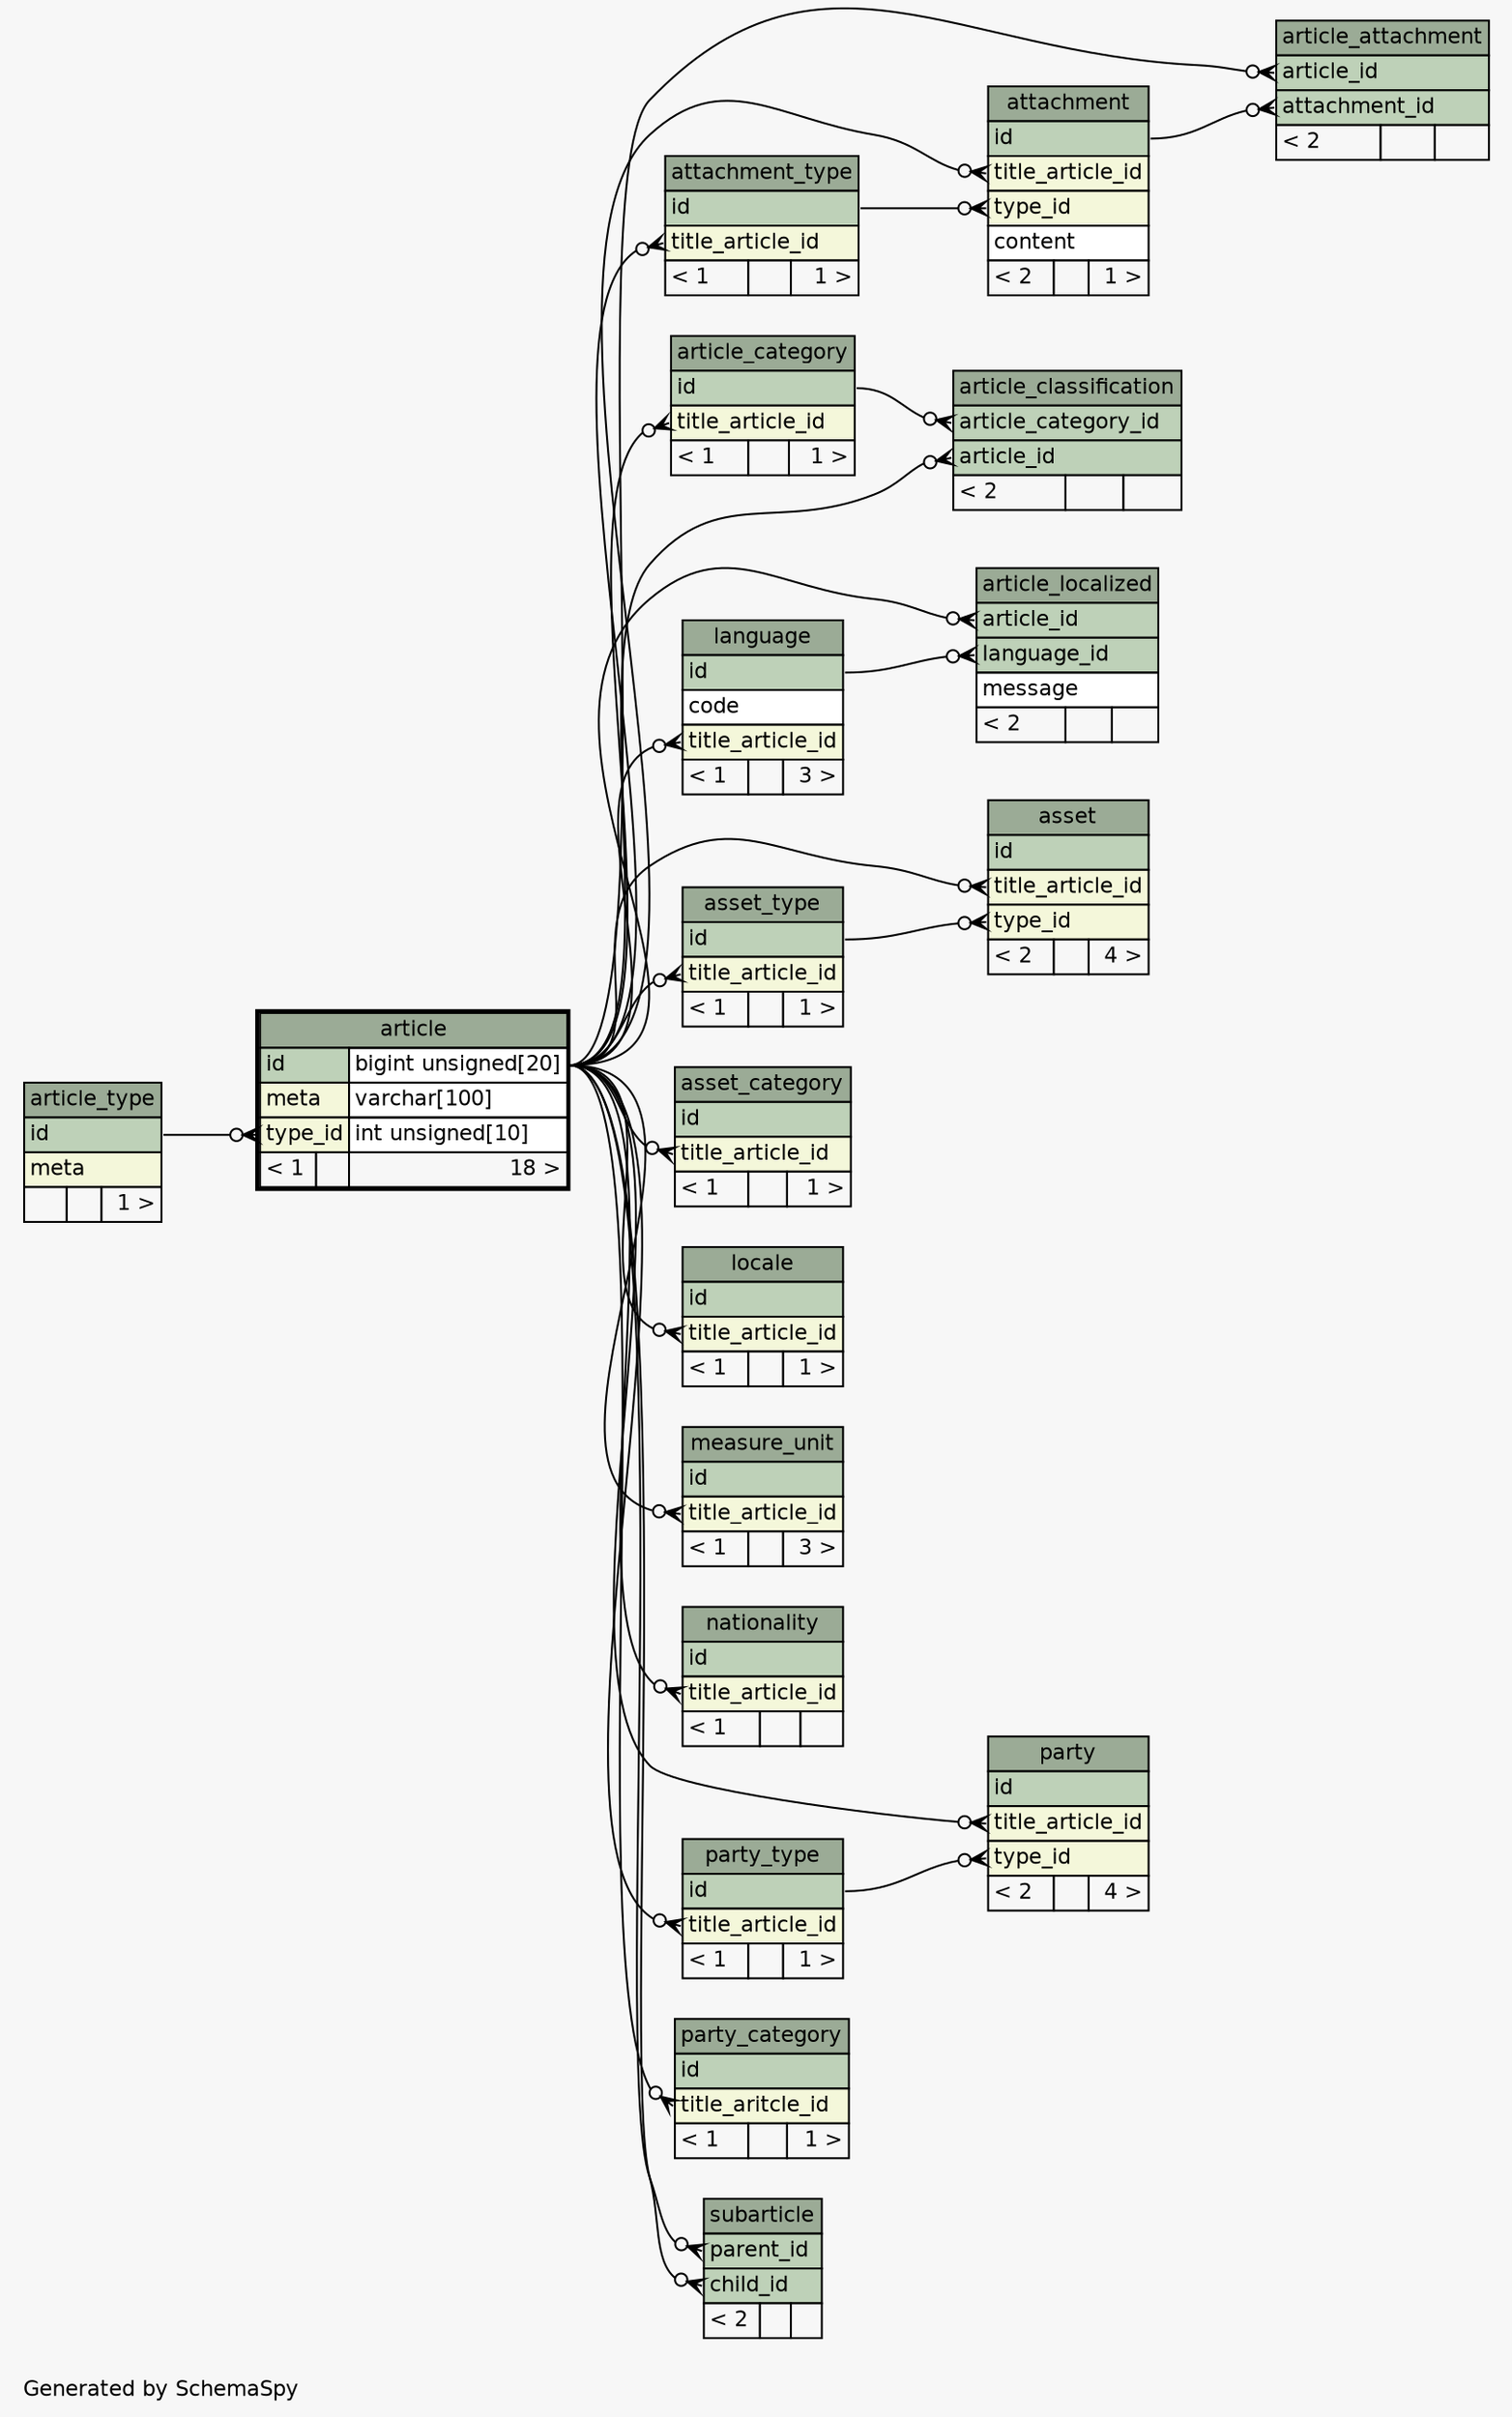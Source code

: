 // dot 2.38.0 on Linux 3.19.0-18-generic
// SchemaSpy rev 590
digraph "oneDegreeRelationshipsDiagram" {
  graph [
    rankdir="RL"
    bgcolor="#f7f7f7"
    label="\nGenerated by SchemaSpy"
    labeljust="l"
    nodesep="0.18"
    ranksep="0.46"
    fontname="Helvetica"
    fontsize="11"
  ];
  node [
    fontname="Helvetica"
    fontsize="11"
    shape="plaintext"
  ];
  edge [
    arrowsize="0.8"
  ];
  "article":"type_id":w -> "article_type":"id":e [arrowhead=none dir=back arrowtail=crowodot];
  "article_attachment":"article_id":w -> "article":"id.type":e [arrowhead=none dir=back arrowtail=crowodot];
  "article_attachment":"attachment_id":w -> "attachment":"id":e [arrowhead=none dir=back arrowtail=crowodot];
  "article_category":"title_article_id":w -> "article":"id.type":e [arrowhead=none dir=back arrowtail=crowodot];
  "article_classification":"article_category_id":w -> "article_category":"id":e [arrowhead=none dir=back arrowtail=crowodot];
  "article_classification":"article_id":w -> "article":"id.type":e [arrowhead=none dir=back arrowtail=crowodot];
  "article_localized":"article_id":w -> "article":"id.type":e [arrowhead=none dir=back arrowtail=crowodot];
  "article_localized":"language_id":w -> "language":"id":e [arrowhead=none dir=back arrowtail=crowodot];
  "asset":"title_article_id":w -> "article":"id.type":e [arrowhead=none dir=back arrowtail=crowodot];
  "asset":"type_id":w -> "asset_type":"id":e [arrowhead=none dir=back arrowtail=crowodot];
  "asset_category":"title_article_id":w -> "article":"id.type":e [arrowhead=none dir=back arrowtail=crowodot];
  "asset_type":"title_article_id":w -> "article":"id.type":e [arrowhead=none dir=back arrowtail=crowodot];
  "attachment":"title_article_id":w -> "article":"id.type":e [arrowhead=none dir=back arrowtail=crowodot];
  "attachment":"type_id":w -> "attachment_type":"id":e [arrowhead=none dir=back arrowtail=crowodot];
  "attachment_type":"title_article_id":w -> "article":"id.type":e [arrowhead=none dir=back arrowtail=crowodot];
  "language":"title_article_id":w -> "article":"id.type":e [arrowhead=none dir=back arrowtail=crowodot];
  "locale":"title_article_id":w -> "article":"id.type":e [arrowhead=none dir=back arrowtail=crowodot];
  "measure_unit":"title_article_id":w -> "article":"id.type":e [arrowhead=none dir=back arrowtail=crowodot];
  "nationality":"title_article_id":w -> "article":"id.type":e [arrowhead=none dir=back arrowtail=crowodot];
  "party":"title_article_id":w -> "article":"id.type":e [arrowhead=none dir=back arrowtail=crowodot];
  "party":"type_id":w -> "party_type":"id":e [arrowhead=none dir=back arrowtail=crowodot];
  "party_category":"title_aritcle_id":w -> "article":"id.type":e [arrowhead=none dir=back arrowtail=crowodot];
  "party_type":"title_article_id":w -> "article":"id.type":e [arrowhead=none dir=back arrowtail=crowodot];
  "subarticle":"child_id":w -> "article":"id.type":e [arrowhead=none dir=back arrowtail=crowodot];
  "subarticle":"parent_id":w -> "article":"id.type":e [arrowhead=none dir=back arrowtail=crowodot];
  "article" [
    label=<
    <TABLE BORDER="2" CELLBORDER="1" CELLSPACING="0" BGCOLOR="#ffffff">
      <TR><TD COLSPAN="3" BGCOLOR="#9bab96" ALIGN="CENTER">article</TD></TR>
      <TR><TD PORT="id" COLSPAN="2" BGCOLOR="#bed1b8" ALIGN="LEFT">id</TD><TD PORT="id.type" ALIGN="LEFT">bigint unsigned[20]</TD></TR>
      <TR><TD PORT="meta" COLSPAN="2" BGCOLOR="#f4f7da" ALIGN="LEFT">meta</TD><TD PORT="meta.type" ALIGN="LEFT">varchar[100]</TD></TR>
      <TR><TD PORT="type_id" COLSPAN="2" BGCOLOR="#f4f7da" ALIGN="LEFT">type_id</TD><TD PORT="type_id.type" ALIGN="LEFT">int unsigned[10]</TD></TR>
      <TR><TD ALIGN="LEFT" BGCOLOR="#f7f7f7">&lt; 1</TD><TD ALIGN="RIGHT" BGCOLOR="#f7f7f7">  </TD><TD ALIGN="RIGHT" BGCOLOR="#f7f7f7">18 &gt;</TD></TR>
    </TABLE>>
    URL="article.html"
    tooltip="article"
  ];
  "article_attachment" [
    label=<
    <TABLE BORDER="0" CELLBORDER="1" CELLSPACING="0" BGCOLOR="#ffffff">
      <TR><TD COLSPAN="3" BGCOLOR="#9bab96" ALIGN="CENTER">article_attachment</TD></TR>
      <TR><TD PORT="article_id" COLSPAN="3" BGCOLOR="#bed1b8" ALIGN="LEFT">article_id</TD></TR>
      <TR><TD PORT="attachment_id" COLSPAN="3" BGCOLOR="#bed1b8" ALIGN="LEFT">attachment_id</TD></TR>
      <TR><TD ALIGN="LEFT" BGCOLOR="#f7f7f7">&lt; 2</TD><TD ALIGN="RIGHT" BGCOLOR="#f7f7f7">  </TD><TD ALIGN="RIGHT" BGCOLOR="#f7f7f7">  </TD></TR>
    </TABLE>>
    URL="article_attachment.html"
    tooltip="article_attachment"
  ];
  "article_category" [
    label=<
    <TABLE BORDER="0" CELLBORDER="1" CELLSPACING="0" BGCOLOR="#ffffff">
      <TR><TD COLSPAN="3" BGCOLOR="#9bab96" ALIGN="CENTER">article_category</TD></TR>
      <TR><TD PORT="id" COLSPAN="3" BGCOLOR="#bed1b8" ALIGN="LEFT">id</TD></TR>
      <TR><TD PORT="title_article_id" COLSPAN="3" BGCOLOR="#f4f7da" ALIGN="LEFT">title_article_id</TD></TR>
      <TR><TD ALIGN="LEFT" BGCOLOR="#f7f7f7">&lt; 1</TD><TD ALIGN="RIGHT" BGCOLOR="#f7f7f7">  </TD><TD ALIGN="RIGHT" BGCOLOR="#f7f7f7">1 &gt;</TD></TR>
    </TABLE>>
    URL="article_category.html"
    tooltip="article_category"
  ];
  "article_classification" [
    label=<
    <TABLE BORDER="0" CELLBORDER="1" CELLSPACING="0" BGCOLOR="#ffffff">
      <TR><TD COLSPAN="3" BGCOLOR="#9bab96" ALIGN="CENTER">article_classification</TD></TR>
      <TR><TD PORT="article_category_id" COLSPAN="3" BGCOLOR="#bed1b8" ALIGN="LEFT">article_category_id</TD></TR>
      <TR><TD PORT="article_id" COLSPAN="3" BGCOLOR="#bed1b8" ALIGN="LEFT">article_id</TD></TR>
      <TR><TD ALIGN="LEFT" BGCOLOR="#f7f7f7">&lt; 2</TD><TD ALIGN="RIGHT" BGCOLOR="#f7f7f7">  </TD><TD ALIGN="RIGHT" BGCOLOR="#f7f7f7">  </TD></TR>
    </TABLE>>
    URL="article_classification.html"
    tooltip="article_classification"
  ];
  "article_localized" [
    label=<
    <TABLE BORDER="0" CELLBORDER="1" CELLSPACING="0" BGCOLOR="#ffffff">
      <TR><TD COLSPAN="3" BGCOLOR="#9bab96" ALIGN="CENTER">article_localized</TD></TR>
      <TR><TD PORT="article_id" COLSPAN="3" BGCOLOR="#bed1b8" ALIGN="LEFT">article_id</TD></TR>
      <TR><TD PORT="language_id" COLSPAN="3" BGCOLOR="#bed1b8" ALIGN="LEFT">language_id</TD></TR>
      <TR><TD PORT="message" COLSPAN="3" ALIGN="LEFT">message</TD></TR>
      <TR><TD ALIGN="LEFT" BGCOLOR="#f7f7f7">&lt; 2</TD><TD ALIGN="RIGHT" BGCOLOR="#f7f7f7">  </TD><TD ALIGN="RIGHT" BGCOLOR="#f7f7f7">  </TD></TR>
    </TABLE>>
    URL="article_localized.html"
    tooltip="article_localized"
  ];
  "article_type" [
    label=<
    <TABLE BORDER="0" CELLBORDER="1" CELLSPACING="0" BGCOLOR="#ffffff">
      <TR><TD COLSPAN="3" BGCOLOR="#9bab96" ALIGN="CENTER">article_type</TD></TR>
      <TR><TD PORT="id" COLSPAN="3" BGCOLOR="#bed1b8" ALIGN="LEFT">id</TD></TR>
      <TR><TD PORT="meta" COLSPAN="3" BGCOLOR="#f4f7da" ALIGN="LEFT">meta</TD></TR>
      <TR><TD ALIGN="LEFT" BGCOLOR="#f7f7f7">  </TD><TD ALIGN="RIGHT" BGCOLOR="#f7f7f7">  </TD><TD ALIGN="RIGHT" BGCOLOR="#f7f7f7">1 &gt;</TD></TR>
    </TABLE>>
    URL="article_type.html"
    tooltip="article_type"
  ];
  "asset" [
    label=<
    <TABLE BORDER="0" CELLBORDER="1" CELLSPACING="0" BGCOLOR="#ffffff">
      <TR><TD COLSPAN="3" BGCOLOR="#9bab96" ALIGN="CENTER">asset</TD></TR>
      <TR><TD PORT="id" COLSPAN="3" BGCOLOR="#bed1b8" ALIGN="LEFT">id</TD></TR>
      <TR><TD PORT="title_article_id" COLSPAN="3" BGCOLOR="#f4f7da" ALIGN="LEFT">title_article_id</TD></TR>
      <TR><TD PORT="type_id" COLSPAN="3" BGCOLOR="#f4f7da" ALIGN="LEFT">type_id</TD></TR>
      <TR><TD ALIGN="LEFT" BGCOLOR="#f7f7f7">&lt; 2</TD><TD ALIGN="RIGHT" BGCOLOR="#f7f7f7">  </TD><TD ALIGN="RIGHT" BGCOLOR="#f7f7f7">4 &gt;</TD></TR>
    </TABLE>>
    URL="asset.html"
    tooltip="asset"
  ];
  "asset_category" [
    label=<
    <TABLE BORDER="0" CELLBORDER="1" CELLSPACING="0" BGCOLOR="#ffffff">
      <TR><TD COLSPAN="3" BGCOLOR="#9bab96" ALIGN="CENTER">asset_category</TD></TR>
      <TR><TD PORT="id" COLSPAN="3" BGCOLOR="#bed1b8" ALIGN="LEFT">id</TD></TR>
      <TR><TD PORT="title_article_id" COLSPAN="3" BGCOLOR="#f4f7da" ALIGN="LEFT">title_article_id</TD></TR>
      <TR><TD ALIGN="LEFT" BGCOLOR="#f7f7f7">&lt; 1</TD><TD ALIGN="RIGHT" BGCOLOR="#f7f7f7">  </TD><TD ALIGN="RIGHT" BGCOLOR="#f7f7f7">1 &gt;</TD></TR>
    </TABLE>>
    URL="asset_category.html"
    tooltip="asset_category"
  ];
  "asset_type" [
    label=<
    <TABLE BORDER="0" CELLBORDER="1" CELLSPACING="0" BGCOLOR="#ffffff">
      <TR><TD COLSPAN="3" BGCOLOR="#9bab96" ALIGN="CENTER">asset_type</TD></TR>
      <TR><TD PORT="id" COLSPAN="3" BGCOLOR="#bed1b8" ALIGN="LEFT">id</TD></TR>
      <TR><TD PORT="title_article_id" COLSPAN="3" BGCOLOR="#f4f7da" ALIGN="LEFT">title_article_id</TD></TR>
      <TR><TD ALIGN="LEFT" BGCOLOR="#f7f7f7">&lt; 1</TD><TD ALIGN="RIGHT" BGCOLOR="#f7f7f7">  </TD><TD ALIGN="RIGHT" BGCOLOR="#f7f7f7">1 &gt;</TD></TR>
    </TABLE>>
    URL="asset_type.html"
    tooltip="asset_type"
  ];
  "attachment" [
    label=<
    <TABLE BORDER="0" CELLBORDER="1" CELLSPACING="0" BGCOLOR="#ffffff">
      <TR><TD COLSPAN="3" BGCOLOR="#9bab96" ALIGN="CENTER">attachment</TD></TR>
      <TR><TD PORT="id" COLSPAN="3" BGCOLOR="#bed1b8" ALIGN="LEFT">id</TD></TR>
      <TR><TD PORT="title_article_id" COLSPAN="3" BGCOLOR="#f4f7da" ALIGN="LEFT">title_article_id</TD></TR>
      <TR><TD PORT="type_id" COLSPAN="3" BGCOLOR="#f4f7da" ALIGN="LEFT">type_id</TD></TR>
      <TR><TD PORT="content" COLSPAN="3" ALIGN="LEFT">content</TD></TR>
      <TR><TD ALIGN="LEFT" BGCOLOR="#f7f7f7">&lt; 2</TD><TD ALIGN="RIGHT" BGCOLOR="#f7f7f7">  </TD><TD ALIGN="RIGHT" BGCOLOR="#f7f7f7">1 &gt;</TD></TR>
    </TABLE>>
    URL="attachment.html"
    tooltip="attachment"
  ];
  "attachment_type" [
    label=<
    <TABLE BORDER="0" CELLBORDER="1" CELLSPACING="0" BGCOLOR="#ffffff">
      <TR><TD COLSPAN="3" BGCOLOR="#9bab96" ALIGN="CENTER">attachment_type</TD></TR>
      <TR><TD PORT="id" COLSPAN="3" BGCOLOR="#bed1b8" ALIGN="LEFT">id</TD></TR>
      <TR><TD PORT="title_article_id" COLSPAN="3" BGCOLOR="#f4f7da" ALIGN="LEFT">title_article_id</TD></TR>
      <TR><TD ALIGN="LEFT" BGCOLOR="#f7f7f7">&lt; 1</TD><TD ALIGN="RIGHT" BGCOLOR="#f7f7f7">  </TD><TD ALIGN="RIGHT" BGCOLOR="#f7f7f7">1 &gt;</TD></TR>
    </TABLE>>
    URL="attachment_type.html"
    tooltip="attachment_type"
  ];
  "language" [
    label=<
    <TABLE BORDER="0" CELLBORDER="1" CELLSPACING="0" BGCOLOR="#ffffff">
      <TR><TD COLSPAN="3" BGCOLOR="#9bab96" ALIGN="CENTER">language</TD></TR>
      <TR><TD PORT="id" COLSPAN="3" BGCOLOR="#bed1b8" ALIGN="LEFT">id</TD></TR>
      <TR><TD PORT="code" COLSPAN="3" ALIGN="LEFT">code</TD></TR>
      <TR><TD PORT="title_article_id" COLSPAN="3" BGCOLOR="#f4f7da" ALIGN="LEFT">title_article_id</TD></TR>
      <TR><TD ALIGN="LEFT" BGCOLOR="#f7f7f7">&lt; 1</TD><TD ALIGN="RIGHT" BGCOLOR="#f7f7f7">  </TD><TD ALIGN="RIGHT" BGCOLOR="#f7f7f7">3 &gt;</TD></TR>
    </TABLE>>
    URL="language.html"
    tooltip="language"
  ];
  "locale" [
    label=<
    <TABLE BORDER="0" CELLBORDER="1" CELLSPACING="0" BGCOLOR="#ffffff">
      <TR><TD COLSPAN="3" BGCOLOR="#9bab96" ALIGN="CENTER">locale</TD></TR>
      <TR><TD PORT="id" COLSPAN="3" BGCOLOR="#bed1b8" ALIGN="LEFT">id</TD></TR>
      <TR><TD PORT="title_article_id" COLSPAN="3" BGCOLOR="#f4f7da" ALIGN="LEFT">title_article_id</TD></TR>
      <TR><TD ALIGN="LEFT" BGCOLOR="#f7f7f7">&lt; 1</TD><TD ALIGN="RIGHT" BGCOLOR="#f7f7f7">  </TD><TD ALIGN="RIGHT" BGCOLOR="#f7f7f7">1 &gt;</TD></TR>
    </TABLE>>
    URL="locale.html"
    tooltip="locale"
  ];
  "measure_unit" [
    label=<
    <TABLE BORDER="0" CELLBORDER="1" CELLSPACING="0" BGCOLOR="#ffffff">
      <TR><TD COLSPAN="3" BGCOLOR="#9bab96" ALIGN="CENTER">measure_unit</TD></TR>
      <TR><TD PORT="id" COLSPAN="3" BGCOLOR="#bed1b8" ALIGN="LEFT">id</TD></TR>
      <TR><TD PORT="title_article_id" COLSPAN="3" BGCOLOR="#f4f7da" ALIGN="LEFT">title_article_id</TD></TR>
      <TR><TD ALIGN="LEFT" BGCOLOR="#f7f7f7">&lt; 1</TD><TD ALIGN="RIGHT" BGCOLOR="#f7f7f7">  </TD><TD ALIGN="RIGHT" BGCOLOR="#f7f7f7">3 &gt;</TD></TR>
    </TABLE>>
    URL="measure_unit.html"
    tooltip="measure_unit"
  ];
  "nationality" [
    label=<
    <TABLE BORDER="0" CELLBORDER="1" CELLSPACING="0" BGCOLOR="#ffffff">
      <TR><TD COLSPAN="3" BGCOLOR="#9bab96" ALIGN="CENTER">nationality</TD></TR>
      <TR><TD PORT="id" COLSPAN="3" BGCOLOR="#bed1b8" ALIGN="LEFT">id</TD></TR>
      <TR><TD PORT="title_article_id" COLSPAN="3" BGCOLOR="#f4f7da" ALIGN="LEFT">title_article_id</TD></TR>
      <TR><TD ALIGN="LEFT" BGCOLOR="#f7f7f7">&lt; 1</TD><TD ALIGN="RIGHT" BGCOLOR="#f7f7f7">  </TD><TD ALIGN="RIGHT" BGCOLOR="#f7f7f7">  </TD></TR>
    </TABLE>>
    URL="nationality.html"
    tooltip="nationality"
  ];
  "party" [
    label=<
    <TABLE BORDER="0" CELLBORDER="1" CELLSPACING="0" BGCOLOR="#ffffff">
      <TR><TD COLSPAN="3" BGCOLOR="#9bab96" ALIGN="CENTER">party</TD></TR>
      <TR><TD PORT="id" COLSPAN="3" BGCOLOR="#bed1b8" ALIGN="LEFT">id</TD></TR>
      <TR><TD PORT="title_article_id" COLSPAN="3" BGCOLOR="#f4f7da" ALIGN="LEFT">title_article_id</TD></TR>
      <TR><TD PORT="type_id" COLSPAN="3" BGCOLOR="#f4f7da" ALIGN="LEFT">type_id</TD></TR>
      <TR><TD ALIGN="LEFT" BGCOLOR="#f7f7f7">&lt; 2</TD><TD ALIGN="RIGHT" BGCOLOR="#f7f7f7">  </TD><TD ALIGN="RIGHT" BGCOLOR="#f7f7f7">4 &gt;</TD></TR>
    </TABLE>>
    URL="party.html"
    tooltip="party"
  ];
  "party_category" [
    label=<
    <TABLE BORDER="0" CELLBORDER="1" CELLSPACING="0" BGCOLOR="#ffffff">
      <TR><TD COLSPAN="3" BGCOLOR="#9bab96" ALIGN="CENTER">party_category</TD></TR>
      <TR><TD PORT="id" COLSPAN="3" BGCOLOR="#bed1b8" ALIGN="LEFT">id</TD></TR>
      <TR><TD PORT="title_aritcle_id" COLSPAN="3" BGCOLOR="#f4f7da" ALIGN="LEFT">title_aritcle_id</TD></TR>
      <TR><TD ALIGN="LEFT" BGCOLOR="#f7f7f7">&lt; 1</TD><TD ALIGN="RIGHT" BGCOLOR="#f7f7f7">  </TD><TD ALIGN="RIGHT" BGCOLOR="#f7f7f7">1 &gt;</TD></TR>
    </TABLE>>
    URL="party_category.html"
    tooltip="party_category"
  ];
  "party_type" [
    label=<
    <TABLE BORDER="0" CELLBORDER="1" CELLSPACING="0" BGCOLOR="#ffffff">
      <TR><TD COLSPAN="3" BGCOLOR="#9bab96" ALIGN="CENTER">party_type</TD></TR>
      <TR><TD PORT="id" COLSPAN="3" BGCOLOR="#bed1b8" ALIGN="LEFT">id</TD></TR>
      <TR><TD PORT="title_article_id" COLSPAN="3" BGCOLOR="#f4f7da" ALIGN="LEFT">title_article_id</TD></TR>
      <TR><TD ALIGN="LEFT" BGCOLOR="#f7f7f7">&lt; 1</TD><TD ALIGN="RIGHT" BGCOLOR="#f7f7f7">  </TD><TD ALIGN="RIGHT" BGCOLOR="#f7f7f7">1 &gt;</TD></TR>
    </TABLE>>
    URL="party_type.html"
    tooltip="party_type"
  ];
  "subarticle" [
    label=<
    <TABLE BORDER="0" CELLBORDER="1" CELLSPACING="0" BGCOLOR="#ffffff">
      <TR><TD COLSPAN="3" BGCOLOR="#9bab96" ALIGN="CENTER">subarticle</TD></TR>
      <TR><TD PORT="parent_id" COLSPAN="3" BGCOLOR="#bed1b8" ALIGN="LEFT">parent_id</TD></TR>
      <TR><TD PORT="child_id" COLSPAN="3" BGCOLOR="#bed1b8" ALIGN="LEFT">child_id</TD></TR>
      <TR><TD ALIGN="LEFT" BGCOLOR="#f7f7f7">&lt; 2</TD><TD ALIGN="RIGHT" BGCOLOR="#f7f7f7">  </TD><TD ALIGN="RIGHT" BGCOLOR="#f7f7f7">  </TD></TR>
    </TABLE>>
    URL="subarticle.html"
    tooltip="subarticle"
  ];
}
